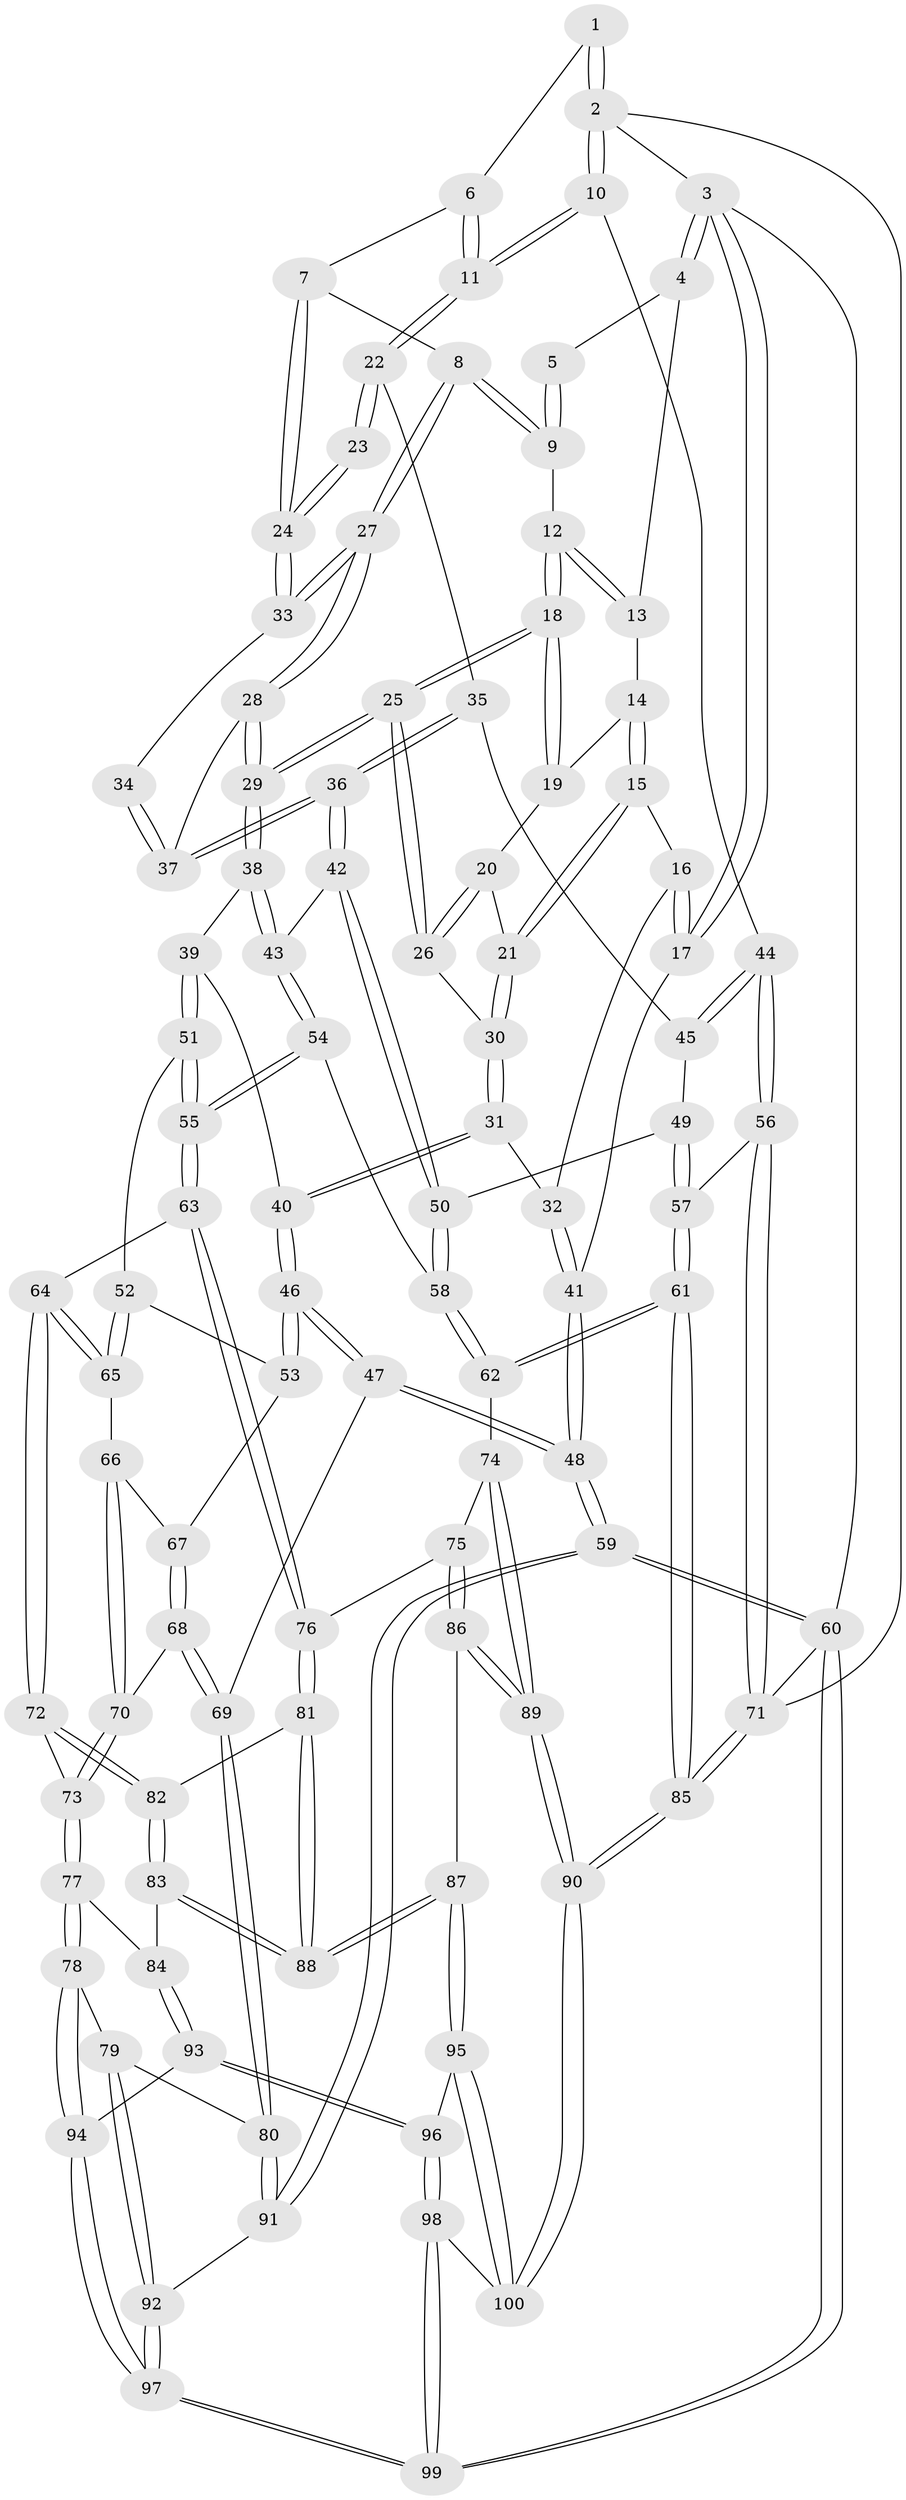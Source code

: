 // Generated by graph-tools (version 1.1) at 2025/51/03/09/25 03:51:00]
// undirected, 100 vertices, 247 edges
graph export_dot {
graph [start="1"]
  node [color=gray90,style=filled];
  1 [pos="+0.714630165185466+0"];
  2 [pos="+1+0"];
  3 [pos="+0+0"];
  4 [pos="+0.1481907744986897+0"];
  5 [pos="+0.34699037731667576+0"];
  6 [pos="+0.700095201246429+0"];
  7 [pos="+0.6652087779411586+0.06451244793349609"];
  8 [pos="+0.5195620923009542+0.1355140998312075"];
  9 [pos="+0.46606540849652556+0.11475911203256585"];
  10 [pos="+1+0.26339941063685385"];
  11 [pos="+1+0.2561299033105228"];
  12 [pos="+0.409574647466894+0.1459566113630423"];
  13 [pos="+0.19053458012571714+0.016690024788900238"];
  14 [pos="+0.18986773583872307+0.051393843320535655"];
  15 [pos="+0.16798948994114418+0.1280025968813702"];
  16 [pos="+0.12605739489037074+0.15544703143684202"];
  17 [pos="+0+0.17533001808169804"];
  18 [pos="+0.3869368272083413+0.17378223247062205"];
  19 [pos="+0.30387714030181395+0.17058153334162993"];
  20 [pos="+0.2996228881160005+0.1815168469307077"];
  21 [pos="+0.21209417068507505+0.26874628463307004"];
  22 [pos="+0.9062131707826622+0.2654794503916122"];
  23 [pos="+0.7529555081709424+0.19641563951279006"];
  24 [pos="+0.7179686271595306+0.1545492666280895"];
  25 [pos="+0.3671734547595104+0.3036496295514737"];
  26 [pos="+0.32341914306702985+0.28890548839365676"];
  27 [pos="+0.535906316677544+0.2812206020540245"];
  28 [pos="+0.5328792693953274+0.2927380167414288"];
  29 [pos="+0.4215734532403799+0.3779096638176597"];
  30 [pos="+0.21248180417217663+0.27255230620554555"];
  31 [pos="+0.13768514810622265+0.3687533820646088"];
  32 [pos="+0.018592183726407606+0.31813422459981605"];
  33 [pos="+0.5696913921040819+0.26841590034575646"];
  34 [pos="+0.697981152688596+0.25336274984538115"];
  35 [pos="+0.7791838054717487+0.3774272681609765"];
  36 [pos="+0.6829977499507429+0.4188035292981624"];
  37 [pos="+0.6516362536392184+0.3680474096829122"];
  38 [pos="+0.4160776031205806+0.4111459248659444"];
  39 [pos="+0.41139627873793194+0.4158049326411389"];
  40 [pos="+0.15465823706107507+0.40937269713608215"];
  41 [pos="+0+0.28864465994102556"];
  42 [pos="+0.6809460647672606+0.4250223253584134"];
  43 [pos="+0.5827324341820727+0.5130213993663278"];
  44 [pos="+1+0.40490567953468065"];
  45 [pos="+0.8213957190525694+0.48565285768671124"];
  46 [pos="+0.14179069680876494+0.5464913439278748"];
  47 [pos="+0.08459226171581342+0.6050801038356488"];
  48 [pos="+0+0.6237359186930285"];
  49 [pos="+0.789950782021784+0.5395224150762279"];
  50 [pos="+0.7751501865516714+0.5513097536881648"];
  51 [pos="+0.369943794360192+0.5227109044000459"];
  52 [pos="+0.35751704131560547+0.5360169264741537"];
  53 [pos="+0.27155996646000696+0.5684227678605569"];
  54 [pos="+0.5886323456337963+0.5857055169929403"];
  55 [pos="+0.5385311115735428+0.6568448833972804"];
  56 [pos="+1+0.5051476413364685"];
  57 [pos="+1+0.5187724282926568"];
  58 [pos="+0.7632771119550906+0.6325248224824871"];
  59 [pos="+0+0.8990842503394282"];
  60 [pos="+0+1"];
  61 [pos="+0.887377096039191+0.6870207553455885"];
  62 [pos="+0.77456653542669+0.6513856358648762"];
  63 [pos="+0.5381375848572209+0.65832013854469"];
  64 [pos="+0.40399164676388133+0.6916462349856899"];
  65 [pos="+0.3853119166329248+0.6595502890833076"];
  66 [pos="+0.3020633118260072+0.6557826120249978"];
  67 [pos="+0.2838441957396996+0.6380184802406292"];
  68 [pos="+0.2434062585481178+0.7033329102928636"];
  69 [pos="+0.16026466900801753+0.7399946006583122"];
  70 [pos="+0.3206365814996998+0.7215754952121521"];
  71 [pos="+1+1"];
  72 [pos="+0.390061331675443+0.7160454647810455"];
  73 [pos="+0.32582503822864245+0.7260987452085006"];
  74 [pos="+0.7251749507739996+0.7232677584480676"];
  75 [pos="+0.621315803228546+0.7366857682850587"];
  76 [pos="+0.5400348746359452+0.6641483170843794"];
  77 [pos="+0.3141402304904416+0.7492565589126721"];
  78 [pos="+0.2655064249054037+0.8105033250255569"];
  79 [pos="+0.23072268977783486+0.7973866759969606"];
  80 [pos="+0.1619168581473864+0.7546015326105012"];
  81 [pos="+0.5038120289668673+0.794855218924702"];
  82 [pos="+0.3934101068692469+0.7290470960287807"];
  83 [pos="+0.3913805887507651+0.8092038242100902"];
  84 [pos="+0.3783036037141319+0.8238123650125307"];
  85 [pos="+0.9440734542102895+1"];
  86 [pos="+0.6145549056416671+0.8798091146098499"];
  87 [pos="+0.5221932681170797+0.8549254985694661"];
  88 [pos="+0.5036613253068551+0.8196585065727282"];
  89 [pos="+0.7455213820055576+0.9951472574381017"];
  90 [pos="+0.9343840195531576+1"];
  91 [pos="+0.07985076347663342+0.8774713493468825"];
  92 [pos="+0.17862386875047648+0.9814000585533864"];
  93 [pos="+0.34037099535439264+0.8804537038654077"];
  94 [pos="+0.31939546381196765+0.8786451423688515"];
  95 [pos="+0.4458067883561801+0.9290090487119064"];
  96 [pos="+0.375662075611672+0.9129119810688674"];
  97 [pos="+0.18968980157233786+0.9962855516635456"];
  98 [pos="+0.2880542992616194+1"];
  99 [pos="+0.2121645530323257+1"];
  100 [pos="+0.5615932242037617+1"];
  1 -- 2;
  1 -- 2;
  1 -- 6;
  2 -- 3;
  2 -- 10;
  2 -- 10;
  2 -- 71;
  3 -- 4;
  3 -- 4;
  3 -- 17;
  3 -- 17;
  3 -- 60;
  4 -- 5;
  4 -- 13;
  5 -- 9;
  5 -- 9;
  6 -- 7;
  6 -- 11;
  6 -- 11;
  7 -- 8;
  7 -- 24;
  7 -- 24;
  8 -- 9;
  8 -- 9;
  8 -- 27;
  8 -- 27;
  9 -- 12;
  10 -- 11;
  10 -- 11;
  10 -- 44;
  11 -- 22;
  11 -- 22;
  12 -- 13;
  12 -- 13;
  12 -- 18;
  12 -- 18;
  13 -- 14;
  14 -- 15;
  14 -- 15;
  14 -- 19;
  15 -- 16;
  15 -- 21;
  15 -- 21;
  16 -- 17;
  16 -- 17;
  16 -- 32;
  17 -- 41;
  18 -- 19;
  18 -- 19;
  18 -- 25;
  18 -- 25;
  19 -- 20;
  20 -- 21;
  20 -- 26;
  20 -- 26;
  21 -- 30;
  21 -- 30;
  22 -- 23;
  22 -- 23;
  22 -- 35;
  23 -- 24;
  23 -- 24;
  24 -- 33;
  24 -- 33;
  25 -- 26;
  25 -- 26;
  25 -- 29;
  25 -- 29;
  26 -- 30;
  27 -- 28;
  27 -- 28;
  27 -- 33;
  27 -- 33;
  28 -- 29;
  28 -- 29;
  28 -- 37;
  29 -- 38;
  29 -- 38;
  30 -- 31;
  30 -- 31;
  31 -- 32;
  31 -- 40;
  31 -- 40;
  32 -- 41;
  32 -- 41;
  33 -- 34;
  34 -- 37;
  34 -- 37;
  35 -- 36;
  35 -- 36;
  35 -- 45;
  36 -- 37;
  36 -- 37;
  36 -- 42;
  36 -- 42;
  38 -- 39;
  38 -- 43;
  38 -- 43;
  39 -- 40;
  39 -- 51;
  39 -- 51;
  40 -- 46;
  40 -- 46;
  41 -- 48;
  41 -- 48;
  42 -- 43;
  42 -- 50;
  42 -- 50;
  43 -- 54;
  43 -- 54;
  44 -- 45;
  44 -- 45;
  44 -- 56;
  44 -- 56;
  45 -- 49;
  46 -- 47;
  46 -- 47;
  46 -- 53;
  46 -- 53;
  47 -- 48;
  47 -- 48;
  47 -- 69;
  48 -- 59;
  48 -- 59;
  49 -- 50;
  49 -- 57;
  49 -- 57;
  50 -- 58;
  50 -- 58;
  51 -- 52;
  51 -- 55;
  51 -- 55;
  52 -- 53;
  52 -- 65;
  52 -- 65;
  53 -- 67;
  54 -- 55;
  54 -- 55;
  54 -- 58;
  55 -- 63;
  55 -- 63;
  56 -- 57;
  56 -- 71;
  56 -- 71;
  57 -- 61;
  57 -- 61;
  58 -- 62;
  58 -- 62;
  59 -- 60;
  59 -- 60;
  59 -- 91;
  59 -- 91;
  60 -- 99;
  60 -- 99;
  60 -- 71;
  61 -- 62;
  61 -- 62;
  61 -- 85;
  61 -- 85;
  62 -- 74;
  63 -- 64;
  63 -- 76;
  63 -- 76;
  64 -- 65;
  64 -- 65;
  64 -- 72;
  64 -- 72;
  65 -- 66;
  66 -- 67;
  66 -- 70;
  66 -- 70;
  67 -- 68;
  67 -- 68;
  68 -- 69;
  68 -- 69;
  68 -- 70;
  69 -- 80;
  69 -- 80;
  70 -- 73;
  70 -- 73;
  71 -- 85;
  71 -- 85;
  72 -- 73;
  72 -- 82;
  72 -- 82;
  73 -- 77;
  73 -- 77;
  74 -- 75;
  74 -- 89;
  74 -- 89;
  75 -- 76;
  75 -- 86;
  75 -- 86;
  76 -- 81;
  76 -- 81;
  77 -- 78;
  77 -- 78;
  77 -- 84;
  78 -- 79;
  78 -- 94;
  78 -- 94;
  79 -- 80;
  79 -- 92;
  79 -- 92;
  80 -- 91;
  80 -- 91;
  81 -- 82;
  81 -- 88;
  81 -- 88;
  82 -- 83;
  82 -- 83;
  83 -- 84;
  83 -- 88;
  83 -- 88;
  84 -- 93;
  84 -- 93;
  85 -- 90;
  85 -- 90;
  86 -- 87;
  86 -- 89;
  86 -- 89;
  87 -- 88;
  87 -- 88;
  87 -- 95;
  87 -- 95;
  89 -- 90;
  89 -- 90;
  90 -- 100;
  90 -- 100;
  91 -- 92;
  92 -- 97;
  92 -- 97;
  93 -- 94;
  93 -- 96;
  93 -- 96;
  94 -- 97;
  94 -- 97;
  95 -- 96;
  95 -- 100;
  95 -- 100;
  96 -- 98;
  96 -- 98;
  97 -- 99;
  97 -- 99;
  98 -- 99;
  98 -- 99;
  98 -- 100;
}
